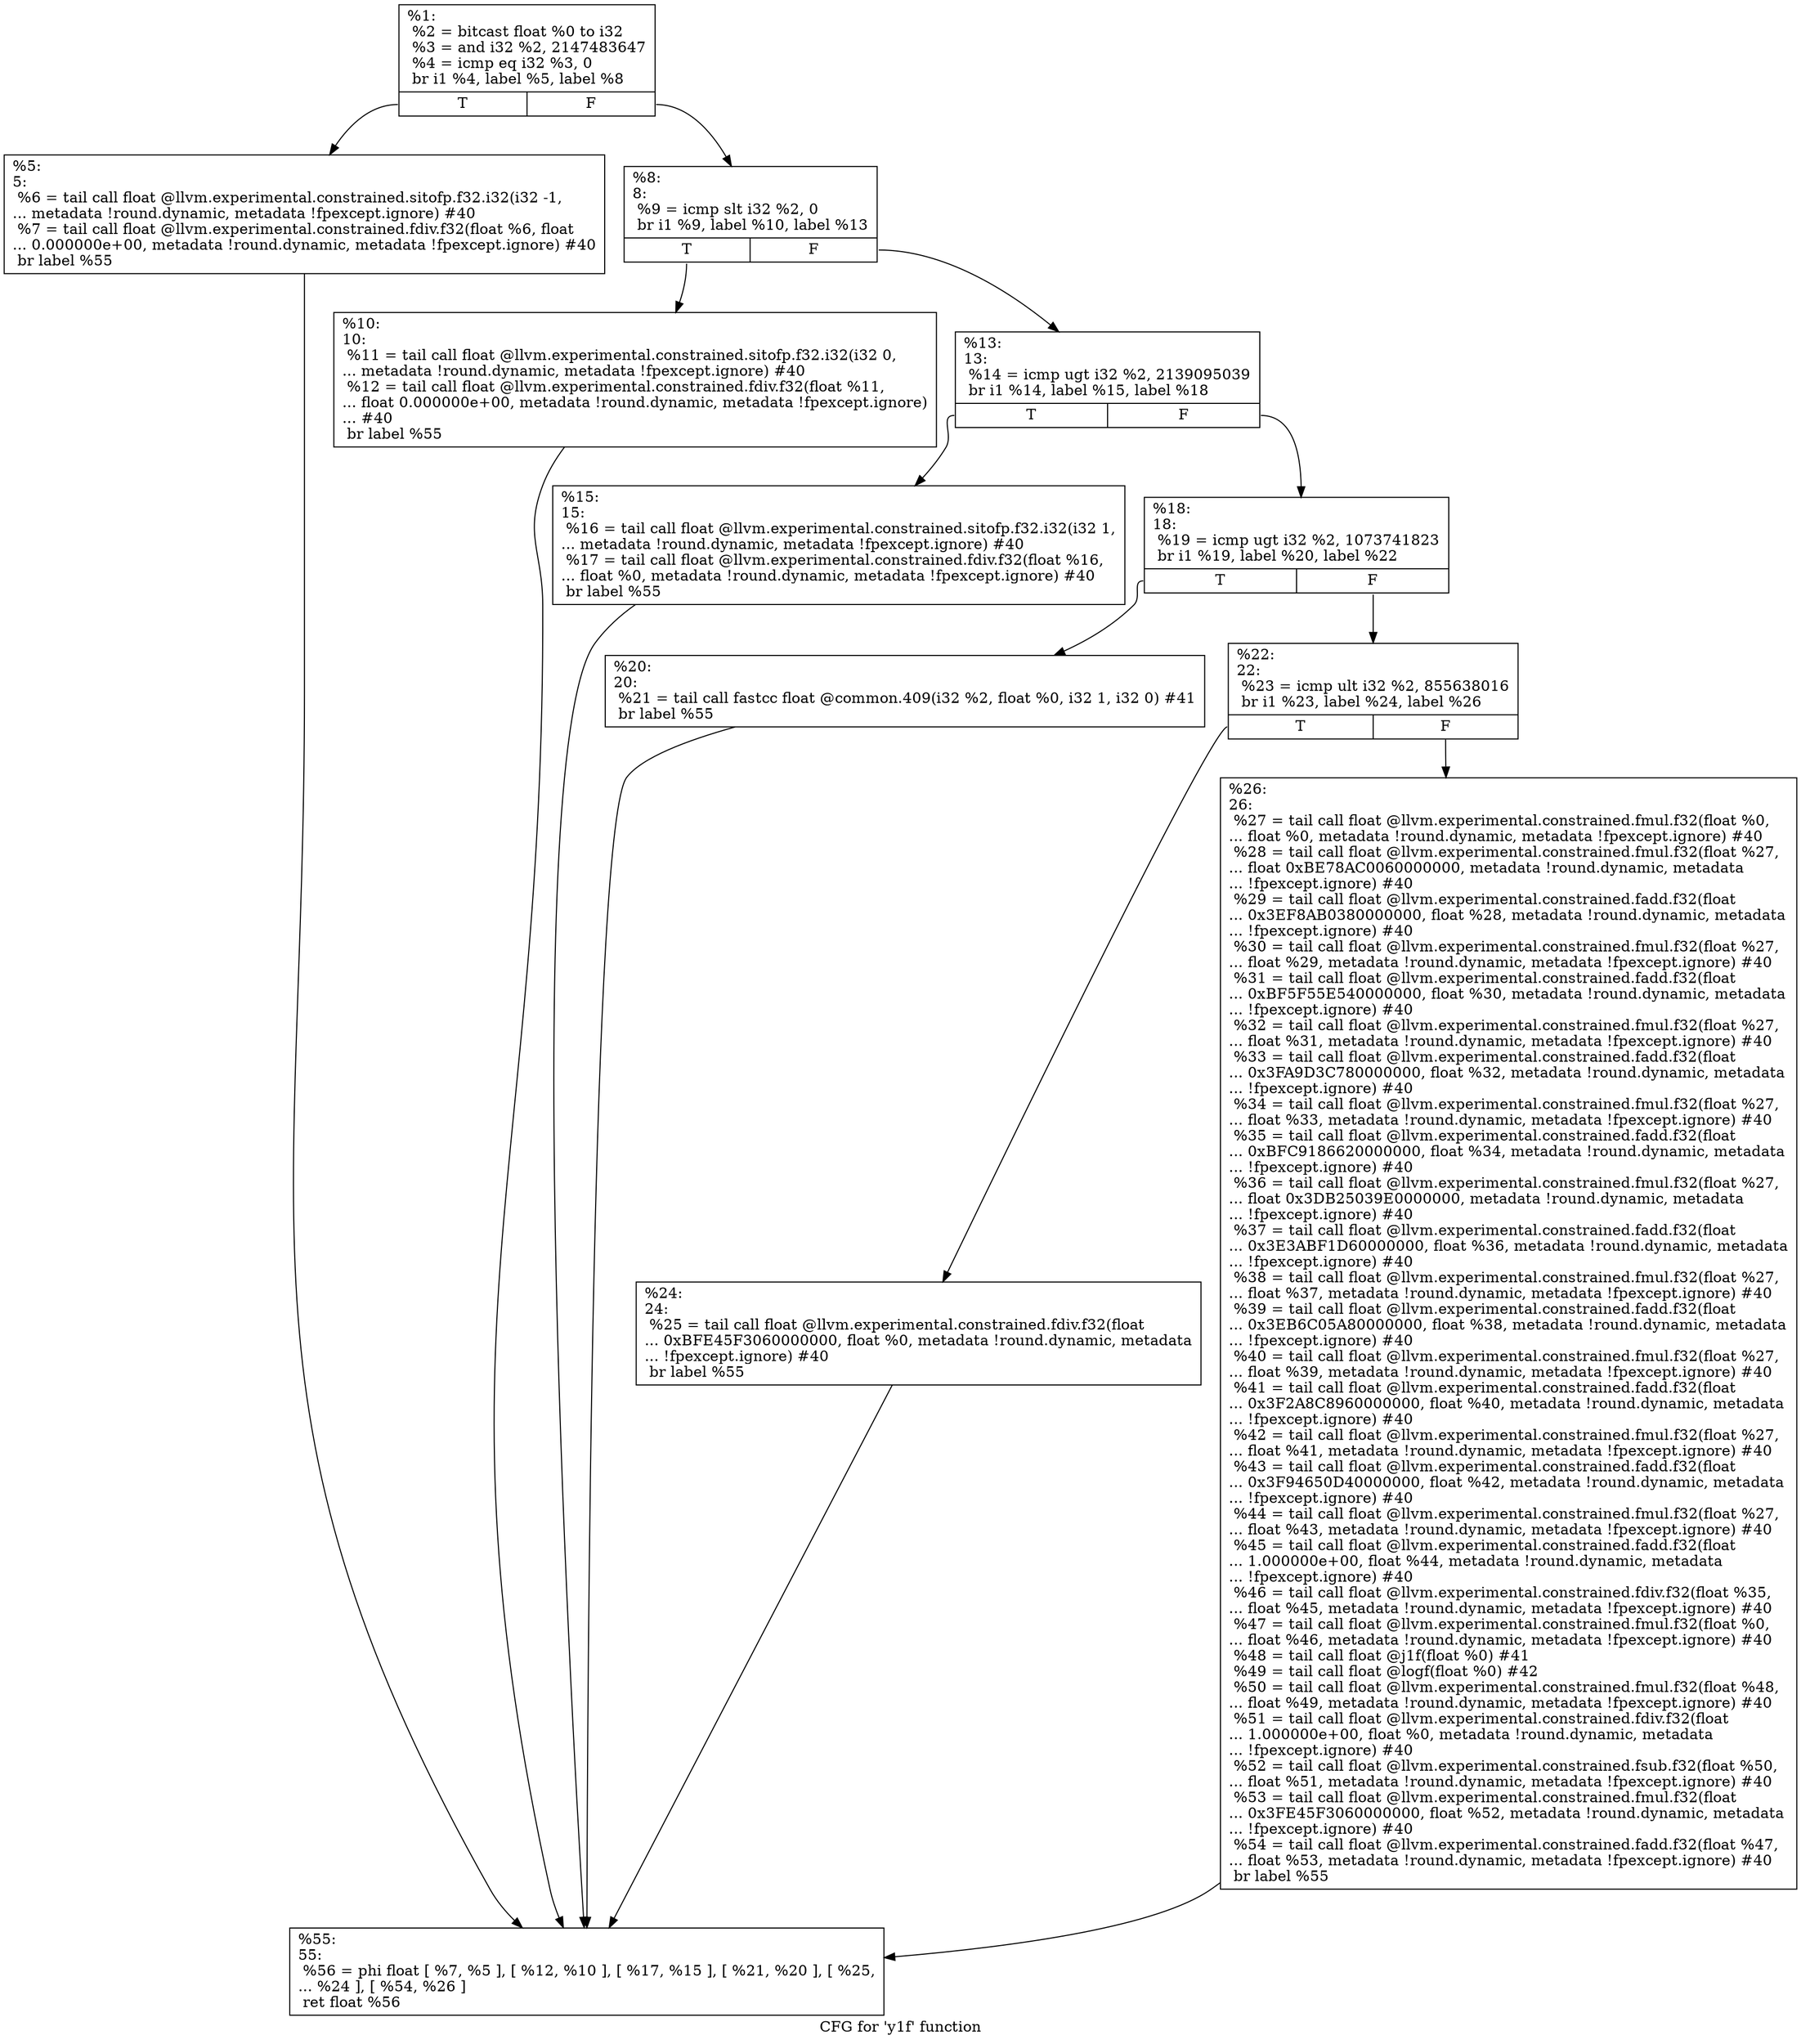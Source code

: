 digraph "CFG for 'y1f' function" {
	label="CFG for 'y1f' function";

	Node0x1ca7790 [shape=record,label="{%1:\l  %2 = bitcast float %0 to i32\l  %3 = and i32 %2, 2147483647\l  %4 = icmp eq i32 %3, 0\l  br i1 %4, label %5, label %8\l|{<s0>T|<s1>F}}"];
	Node0x1ca7790:s0 -> Node0x1ca77e0;
	Node0x1ca7790:s1 -> Node0x1ca7830;
	Node0x1ca77e0 [shape=record,label="{%5:\l5:                                                \l  %6 = tail call float @llvm.experimental.constrained.sitofp.f32.i32(i32 -1,\l... metadata !round.dynamic, metadata !fpexcept.ignore) #40\l  %7 = tail call float @llvm.experimental.constrained.fdiv.f32(float %6, float\l... 0.000000e+00, metadata !round.dynamic, metadata !fpexcept.ignore) #40\l  br label %55\l}"];
	Node0x1ca77e0 -> Node0x1ca7b00;
	Node0x1ca7830 [shape=record,label="{%8:\l8:                                                \l  %9 = icmp slt i32 %2, 0\l  br i1 %9, label %10, label %13\l|{<s0>T|<s1>F}}"];
	Node0x1ca7830:s0 -> Node0x1ca7880;
	Node0x1ca7830:s1 -> Node0x1ca78d0;
	Node0x1ca7880 [shape=record,label="{%10:\l10:                                               \l  %11 = tail call float @llvm.experimental.constrained.sitofp.f32.i32(i32 0,\l... metadata !round.dynamic, metadata !fpexcept.ignore) #40\l  %12 = tail call float @llvm.experimental.constrained.fdiv.f32(float %11,\l... float 0.000000e+00, metadata !round.dynamic, metadata !fpexcept.ignore)\l... #40\l  br label %55\l}"];
	Node0x1ca7880 -> Node0x1ca7b00;
	Node0x1ca78d0 [shape=record,label="{%13:\l13:                                               \l  %14 = icmp ugt i32 %2, 2139095039\l  br i1 %14, label %15, label %18\l|{<s0>T|<s1>F}}"];
	Node0x1ca78d0:s0 -> Node0x1ca7920;
	Node0x1ca78d0:s1 -> Node0x1ca7970;
	Node0x1ca7920 [shape=record,label="{%15:\l15:                                               \l  %16 = tail call float @llvm.experimental.constrained.sitofp.f32.i32(i32 1,\l... metadata !round.dynamic, metadata !fpexcept.ignore) #40\l  %17 = tail call float @llvm.experimental.constrained.fdiv.f32(float %16,\l... float %0, metadata !round.dynamic, metadata !fpexcept.ignore) #40\l  br label %55\l}"];
	Node0x1ca7920 -> Node0x1ca7b00;
	Node0x1ca7970 [shape=record,label="{%18:\l18:                                               \l  %19 = icmp ugt i32 %2, 1073741823\l  br i1 %19, label %20, label %22\l|{<s0>T|<s1>F}}"];
	Node0x1ca7970:s0 -> Node0x1ca79c0;
	Node0x1ca7970:s1 -> Node0x1ca7a10;
	Node0x1ca79c0 [shape=record,label="{%20:\l20:                                               \l  %21 = tail call fastcc float @common.409(i32 %2, float %0, i32 1, i32 0) #41\l  br label %55\l}"];
	Node0x1ca79c0 -> Node0x1ca7b00;
	Node0x1ca7a10 [shape=record,label="{%22:\l22:                                               \l  %23 = icmp ult i32 %2, 855638016\l  br i1 %23, label %24, label %26\l|{<s0>T|<s1>F}}"];
	Node0x1ca7a10:s0 -> Node0x1ca7a60;
	Node0x1ca7a10:s1 -> Node0x1ca7ab0;
	Node0x1ca7a60 [shape=record,label="{%24:\l24:                                               \l  %25 = tail call float @llvm.experimental.constrained.fdiv.f32(float\l... 0xBFE45F3060000000, float %0, metadata !round.dynamic, metadata\l... !fpexcept.ignore) #40\l  br label %55\l}"];
	Node0x1ca7a60 -> Node0x1ca7b00;
	Node0x1ca7ab0 [shape=record,label="{%26:\l26:                                               \l  %27 = tail call float @llvm.experimental.constrained.fmul.f32(float %0,\l... float %0, metadata !round.dynamic, metadata !fpexcept.ignore) #40\l  %28 = tail call float @llvm.experimental.constrained.fmul.f32(float %27,\l... float 0xBE78AC0060000000, metadata !round.dynamic, metadata\l... !fpexcept.ignore) #40\l  %29 = tail call float @llvm.experimental.constrained.fadd.f32(float\l... 0x3EF8AB0380000000, float %28, metadata !round.dynamic, metadata\l... !fpexcept.ignore) #40\l  %30 = tail call float @llvm.experimental.constrained.fmul.f32(float %27,\l... float %29, metadata !round.dynamic, metadata !fpexcept.ignore) #40\l  %31 = tail call float @llvm.experimental.constrained.fadd.f32(float\l... 0xBF5F55E540000000, float %30, metadata !round.dynamic, metadata\l... !fpexcept.ignore) #40\l  %32 = tail call float @llvm.experimental.constrained.fmul.f32(float %27,\l... float %31, metadata !round.dynamic, metadata !fpexcept.ignore) #40\l  %33 = tail call float @llvm.experimental.constrained.fadd.f32(float\l... 0x3FA9D3C780000000, float %32, metadata !round.dynamic, metadata\l... !fpexcept.ignore) #40\l  %34 = tail call float @llvm.experimental.constrained.fmul.f32(float %27,\l... float %33, metadata !round.dynamic, metadata !fpexcept.ignore) #40\l  %35 = tail call float @llvm.experimental.constrained.fadd.f32(float\l... 0xBFC9186620000000, float %34, metadata !round.dynamic, metadata\l... !fpexcept.ignore) #40\l  %36 = tail call float @llvm.experimental.constrained.fmul.f32(float %27,\l... float 0x3DB25039E0000000, metadata !round.dynamic, metadata\l... !fpexcept.ignore) #40\l  %37 = tail call float @llvm.experimental.constrained.fadd.f32(float\l... 0x3E3ABF1D60000000, float %36, metadata !round.dynamic, metadata\l... !fpexcept.ignore) #40\l  %38 = tail call float @llvm.experimental.constrained.fmul.f32(float %27,\l... float %37, metadata !round.dynamic, metadata !fpexcept.ignore) #40\l  %39 = tail call float @llvm.experimental.constrained.fadd.f32(float\l... 0x3EB6C05A80000000, float %38, metadata !round.dynamic, metadata\l... !fpexcept.ignore) #40\l  %40 = tail call float @llvm.experimental.constrained.fmul.f32(float %27,\l... float %39, metadata !round.dynamic, metadata !fpexcept.ignore) #40\l  %41 = tail call float @llvm.experimental.constrained.fadd.f32(float\l... 0x3F2A8C8960000000, float %40, metadata !round.dynamic, metadata\l... !fpexcept.ignore) #40\l  %42 = tail call float @llvm.experimental.constrained.fmul.f32(float %27,\l... float %41, metadata !round.dynamic, metadata !fpexcept.ignore) #40\l  %43 = tail call float @llvm.experimental.constrained.fadd.f32(float\l... 0x3F94650D40000000, float %42, metadata !round.dynamic, metadata\l... !fpexcept.ignore) #40\l  %44 = tail call float @llvm.experimental.constrained.fmul.f32(float %27,\l... float %43, metadata !round.dynamic, metadata !fpexcept.ignore) #40\l  %45 = tail call float @llvm.experimental.constrained.fadd.f32(float\l... 1.000000e+00, float %44, metadata !round.dynamic, metadata\l... !fpexcept.ignore) #40\l  %46 = tail call float @llvm.experimental.constrained.fdiv.f32(float %35,\l... float %45, metadata !round.dynamic, metadata !fpexcept.ignore) #40\l  %47 = tail call float @llvm.experimental.constrained.fmul.f32(float %0,\l... float %46, metadata !round.dynamic, metadata !fpexcept.ignore) #40\l  %48 = tail call float @j1f(float %0) #41\l  %49 = tail call float @logf(float %0) #42\l  %50 = tail call float @llvm.experimental.constrained.fmul.f32(float %48,\l... float %49, metadata !round.dynamic, metadata !fpexcept.ignore) #40\l  %51 = tail call float @llvm.experimental.constrained.fdiv.f32(float\l... 1.000000e+00, float %0, metadata !round.dynamic, metadata\l... !fpexcept.ignore) #40\l  %52 = tail call float @llvm.experimental.constrained.fsub.f32(float %50,\l... float %51, metadata !round.dynamic, metadata !fpexcept.ignore) #40\l  %53 = tail call float @llvm.experimental.constrained.fmul.f32(float\l... 0x3FE45F3060000000, float %52, metadata !round.dynamic, metadata\l... !fpexcept.ignore) #40\l  %54 = tail call float @llvm.experimental.constrained.fadd.f32(float %47,\l... float %53, metadata !round.dynamic, metadata !fpexcept.ignore) #40\l  br label %55\l}"];
	Node0x1ca7ab0 -> Node0x1ca7b00;
	Node0x1ca7b00 [shape=record,label="{%55:\l55:                                               \l  %56 = phi float [ %7, %5 ], [ %12, %10 ], [ %17, %15 ], [ %21, %20 ], [ %25,\l... %24 ], [ %54, %26 ]\l  ret float %56\l}"];
}
